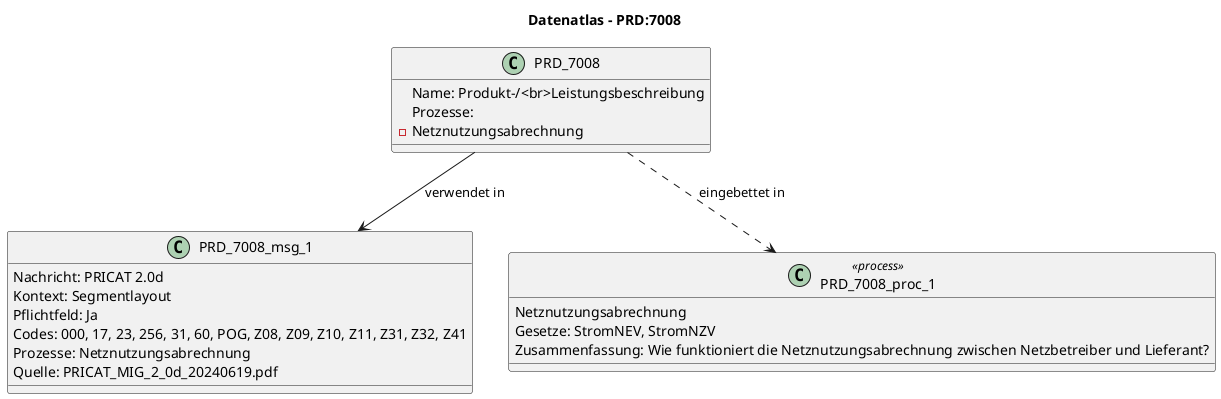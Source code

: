 @startuml
title Datenatlas – PRD:7008
class PRD_7008 {
  Name: Produkt-/<br>Leistungsbeschreibung
  Prozesse:
    - Netznutzungsabrechnung
}
class PRD_7008_msg_1 {
  Nachricht: PRICAT 2.0d
  Kontext: Segmentlayout
  Pflichtfeld: Ja
  Codes: 000, 17, 23, 256, 31, 60, POG, Z08, Z09, Z10, Z11, Z31, Z32, Z41
  Prozesse: Netznutzungsabrechnung
  Quelle: PRICAT_MIG_2_0d_20240619.pdf
}
PRD_7008 --> PRD_7008_msg_1 : verwendet in
class PRD_7008_proc_1 <<process>> {
  Netznutzungsabrechnung
  Gesetze: StromNEV, StromNZV
  Zusammenfassung: Wie funktioniert die Netznutzungsabrechnung zwischen Netzbetreiber und Lieferant?
}
PRD_7008 ..> PRD_7008_proc_1 : eingebettet in
@enduml